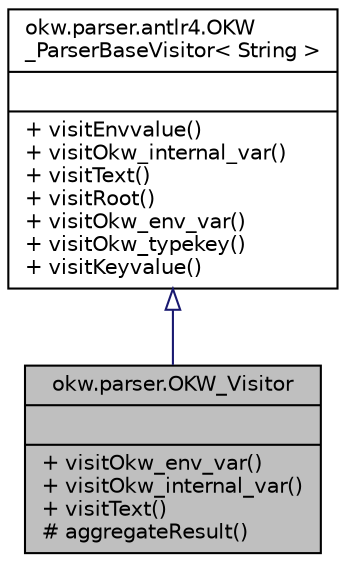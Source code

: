 digraph "okw.parser.OKW_Visitor"
{
 // INTERACTIVE_SVG=YES
  edge [fontname="Helvetica",fontsize="10",labelfontname="Helvetica",labelfontsize="10"];
  node [fontname="Helvetica",fontsize="10",shape=record];
  Node2 [label="{okw.parser.OKW_Visitor\n||+ visitOkw_env_var()\l+ visitOkw_internal_var()\l+ visitText()\l# aggregateResult()\l}",height=0.2,width=0.4,color="black", fillcolor="grey75", style="filled", fontcolor="black"];
  Node3 -> Node2 [dir="back",color="midnightblue",fontsize="10",style="solid",arrowtail="onormal",fontname="Helvetica"];
  Node3 [label="{okw.parser.antlr4.OKW\l_ParserBaseVisitor\< String \>\n||+ visitEnvvalue()\l+ visitOkw_internal_var()\l+ visitText()\l+ visitRoot()\l+ visitOkw_env_var()\l+ visitOkw_typekey()\l+ visitKeyvalue()\l}",height=0.2,width=0.4,color="black", fillcolor="white", style="filled",URL="$classokw_1_1parser_1_1antlr4_1_1_o_k_w___parser_base_visitor.html"];
}
